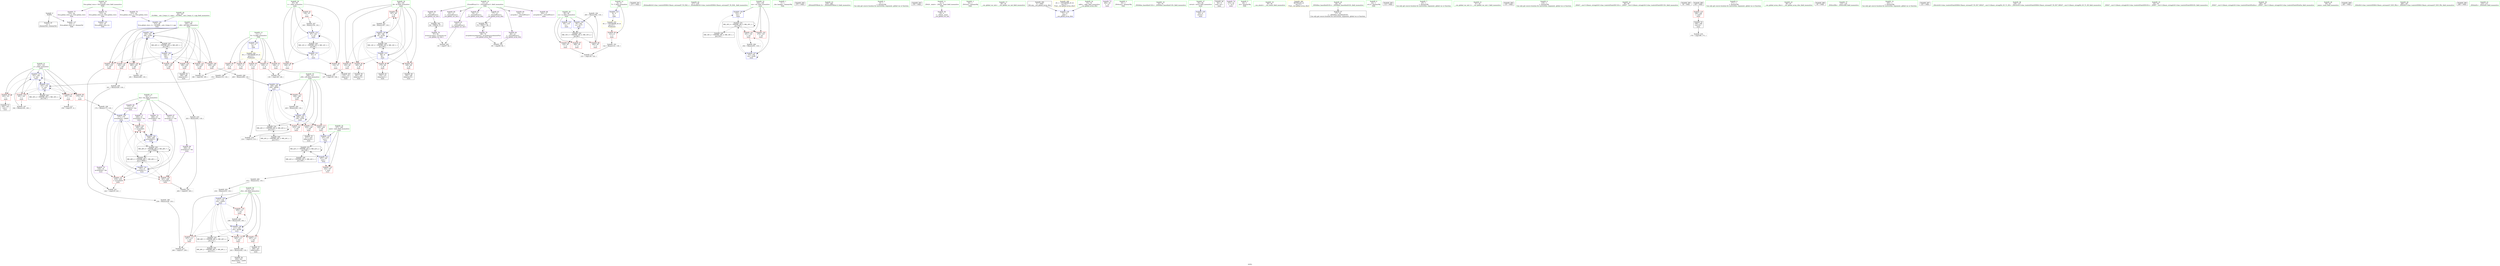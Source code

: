 digraph "SVFG" {
	label="SVFG";

	Node0x55c62ead61d0 [shape=record,color=grey,label="{NodeID: 0\nNullPtr}"];
	Node0x55c62ead61d0 -> Node0x55c62eaf4150[style=solid];
	Node0x55c62ead61d0 -> Node0x55c62eafa5c0[style=solid];
	Node0x55c62eaf4d00 [shape=record,color=red,label="{NodeID: 97\n157\<--101\n\<--j\nmain\n}"];
	Node0x55c62eaf4d00 -> Node0x55c62eb019b0[style=solid];
	Node0x55c62eae4ba0 [shape=record,color=green,label="{NodeID: 14\n13\<--15\n_Z3rowB5cxx11\<--_Z3rowB5cxx11_field_insensitive\nGlob }"];
	Node0x55c62eae4ba0 -> Node0x55c62eaf5d30[style=solid];
	Node0x55c62eae4ba0 -> Node0x55c62eaf5e00[style=solid];
	Node0x55c62eae4ba0 -> Node0x55c62eaf5ed0[style=solid];
	Node0x55c62eae4ba0 -> Node0x55c62eaf5fa0[style=solid];
	Node0x55c62eae4ba0 -> Node0x55c62eaf6070[style=solid];
	Node0x55c62eae4ba0 -> Node0x55c62eaf6140[style=solid];
	Node0x55c62eae4ba0 -> Node0x55c62eaf6210[style=solid];
	Node0x55c62eae4ba0 -> Node0x55c62eaf62e0[style=solid];
	Node0x55c62eaf87c0 [shape=record,color=grey,label="{NodeID: 194\n283 = Binary(282, 118, )\n}"];
	Node0x55c62eaf87c0 -> Node0x55c62eafb8a0[style=solid];
	Node0x55c62eaf4840 [shape=record,color=red,label="{NodeID: 111\n212\<--109\n\<--j38\nmain\n}"];
	Node0x55c62eaf4840 -> Node0x55c62eb01830[style=solid];
	Node0x55c62eae44e0 [shape=record,color=green,label="{NodeID: 28\n95\<--96\ncs\<--cs_field_insensitive\nmain\n}"];
	Node0x55c62eae44e0 -> Node0x55c62eaf73b0[style=solid];
	Node0x55c62eae44e0 -> Node0x55c62eaf7480[style=solid];
	Node0x55c62eae44e0 -> Node0x55c62eaf7550[style=solid];
	Node0x55c62eae44e0 -> Node0x55c62eafa860[style=solid];
	Node0x55c62eae44e0 -> Node0x55c62eafb8a0[style=solid];
	Node0x55c62eb224c0 [shape=record,color=black,label="{NodeID: 291\n273 = PHI()\n}"];
	Node0x55c62eb00c30 [shape=record,color=grey,label="{NodeID: 208\n209 = Binary(208, 118, )\n}"];
	Node0x55c62eb00c30 -> Node0x55c62eafb220[style=solid];
	Node0x55c62eafa3c0 [shape=record,color=blue,label="{NodeID: 125\n312\<--25\nllvm.global_ctors_0\<--\nGlob }"];
	Node0x55c62eaf3e50 [shape=record,color=green,label="{NodeID: 42\n277\<--278\n_ZSt4endlIcSt11char_traitsIcEERSt13basic_ostreamIT_T0_ES6_\<--_ZSt4endlIcSt11char_traitsIcEERSt13basic_ostreamIT_T0_ES6__field_insensitive\n}"];
	Node0x55c62eb02130 [shape=record,color=grey,label="{NodeID: 222\n204 = cmp(201, 203, )\n}"];
	Node0x55c62eafafb0 [shape=record,color=blue,label="{NodeID: 139\n103\<--9\nres\<--\nmain\n}"];
	Node0x55c62eafafb0 -> Node0x55c62eb0ba00[style=dashed];
	Node0x55c62eaf5ac0 [shape=record,color=black,label="{NodeID: 56\n244\<--243\nidxprom60\<--sub59\nmain\n}"];
	Node0x55c62eaf6620 [shape=record,color=purple,label="{NodeID: 70\n218\<--16\narrayidx44\<--len\nmain\n}"];
	Node0x55c62eaf6620 -> Node0x55c62eafa050[style=solid];
	Node0x55c62eb11d00 [shape=record,color=black,label="{NodeID: 250\nMR_26V_2 = PHI(MR_26V_3, MR_26V_1, )\npts\{112 \}\n}"];
	Node0x55c62eb11d00 -> Node0x55c62eb0ce00[style=dashed];
	Node0x55c62eaf7210 [shape=record,color=red,label="{NodeID: 84\n195\<--11\n\<--N\nmain\n}"];
	Node0x55c62eaf7210 -> Node0x55c62eb010b0[style=solid];
	Node0x55c62ead5200 [shape=record,color=green,label="{NodeID: 1\n7\<--1\n__dso_handle\<--dummyObj\nGlob }"];
	Node0x55c62eaf4dd0 [shape=record,color=red,label="{NodeID: 98\n163\<--101\n\<--j\nmain\n}"];
	Node0x55c62eaf4dd0 -> Node0x55c62eaf56b0[style=solid];
	Node0x55c62eae4c70 [shape=record,color=green,label="{NodeID: 15\n16\<--17\nlen\<--len_field_insensitive\nGlob }"];
	Node0x55c62eae4c70 -> Node0x55c62eaf63b0[style=solid];
	Node0x55c62eae4c70 -> Node0x55c62eaf6480[style=solid];
	Node0x55c62eae4c70 -> Node0x55c62eaf6550[style=solid];
	Node0x55c62eae4c70 -> Node0x55c62eaf6620[style=solid];
	Node0x55c62eae4c70 -> Node0x55c62eaf66f0[style=solid];
	Node0x55c62eae4c70 -> Node0x55c62eaf67c0[style=solid];
	Node0x55c62eaf8940 [shape=record,color=grey,label="{NodeID: 195\n261 = Binary(260, 118, )\n}"];
	Node0x55c62eaf8940 -> Node0x55c62eafb7d0[style=solid];
	Node0x55c62eaf4910 [shape=record,color=red,label="{NodeID: 112\n216\<--109\n\<--j38\nmain\n}"];
	Node0x55c62eaf4910 -> Node0x55c62eaf59f0[style=solid];
	Node0x55c62eae45b0 [shape=record,color=green,label="{NodeID: 29\n97\<--98\ni\<--i_field_insensitive\nmain\n}"];
	Node0x55c62eae45b0 -> Node0x55c62eaf7620[style=solid];
	Node0x55c62eae45b0 -> Node0x55c62eaf76f0[style=solid];
	Node0x55c62eae45b0 -> Node0x55c62eaf77c0[style=solid];
	Node0x55c62eae45b0 -> Node0x55c62eafa930[style=solid];
	Node0x55c62eae45b0 -> Node0x55c62eafaa00[style=solid];
	Node0x55c62eb225c0 [shape=record,color=black,label="{NodeID: 292\n275 = PHI()\n}"];
	Node0x55c62eb00db0 [shape=record,color=grey,label="{NodeID: 209\n243 = Binary(242, 118, )\n}"];
	Node0x55c62eb00db0 -> Node0x55c62eaf5ac0[style=solid];
	Node0x55c62eafa4c0 [shape=record,color=blue,label="{NodeID: 126\n313\<--26\nllvm.global_ctors_1\<--_GLOBAL__sub_I_bwps_0_1.cpp\nGlob }"];
	Node0x55c62eaf3f50 [shape=record,color=green,label="{NodeID: 43\n279\<--280\n_ZNSolsEPFRSoS_E\<--_ZNSolsEPFRSoS_E_field_insensitive\n}"];
	Node0x55c62eafb080 [shape=record,color=blue,label="{NodeID: 140\n105\<--9\ni28\<--\nmain\n}"];
	Node0x55c62eafb080 -> Node0x55c62eaf51e0[style=dashed];
	Node0x55c62eafb080 -> Node0x55c62eaf52b0[style=dashed];
	Node0x55c62eafb080 -> Node0x55c62eaf5380[style=dashed];
	Node0x55c62eafb080 -> Node0x55c62eaf4430[style=dashed];
	Node0x55c62eafb080 -> Node0x55c62eaf4500[style=dashed];
	Node0x55c62eafb080 -> Node0x55c62eaf45d0[style=dashed];
	Node0x55c62eafb080 -> Node0x55c62eaf46a0[style=dashed];
	Node0x55c62eafb080 -> Node0x55c62eafb7d0[style=dashed];
	Node0x55c62eafb080 -> Node0x55c62eb10a00[style=dashed];
	Node0x55c62eaf5b90 [shape=record,color=black,label="{NodeID: 57\n248\<--247\nidxprom62\<--\nmain\n}"];
	Node0x55c62eaf66f0 [shape=record,color=purple,label="{NodeID: 71\n245\<--16\narrayidx61\<--len\nmain\n}"];
	Node0x55c62eaf66f0 -> Node0x55c62eafa120[style=solid];
	Node0x55c62eb12200 [shape=record,color=black,label="{NodeID: 251\nMR_28V_2 = PHI(MR_28V_7, MR_28V_1, )\npts\{170000 \}\n}"];
	Node0x55c62eb12200 -> Node0x55c62eaf9f80[style=dashed];
	Node0x55c62eb12200 -> Node0x55c62eafa050[style=dashed];
	Node0x55c62eb12200 -> Node0x55c62eafa120[style=dashed];
	Node0x55c62eb12200 -> Node0x55c62eafaba0[style=dashed];
	Node0x55c62eb12200 -> Node0x55c62eafb560[style=dashed];
	Node0x55c62eb12200 -> Node0x55c62eb0b500[style=dashed];
	Node0x55c62eb12200 -> Node0x55c62eb12200[style=dashed];
	Node0x55c62eaf72e0 [shape=record,color=red,label="{NodeID: 85\n213\<--11\n\<--N\nmain\n}"];
	Node0x55c62eaf72e0 -> Node0x55c62eb01830[style=solid];
	Node0x55c62eae2ee0 [shape=record,color=green,label="{NodeID: 2\n9\<--1\n\<--dummyObj\nCan only get source location for instruction, argument, global var or function.}"];
	Node0x55c62eaf4ea0 [shape=record,color=red,label="{NodeID: 99\n173\<--101\n\<--j\nmain\n}"];
	Node0x55c62eaf4ea0 -> Node0x55c62eaf8ac0[style=solid];
	Node0x55c62eae4d40 [shape=record,color=green,label="{NodeID: 16\n24\<--28\nllvm.global_ctors\<--llvm.global_ctors_field_insensitive\nGlob }"];
	Node0x55c62eae4d40 -> Node0x55c62eaf6a30[style=solid];
	Node0x55c62eae4d40 -> Node0x55c62eaf6b30[style=solid];
	Node0x55c62eae4d40 -> Node0x55c62eaf6c30[style=solid];
	Node0x55c62eaf8ac0 [shape=record,color=grey,label="{NodeID: 196\n174 = Binary(173, 118, )\n}"];
	Node0x55c62eaf8ac0 -> Node0x55c62eafad40[style=solid];
	Node0x55c62eaf49e0 [shape=record,color=red,label="{NodeID: 113\n224\<--109\n\<--j38\nmain\n}"];
	Node0x55c62eaf49e0 -> Node0x55c62eafb2f0[style=solid];
	Node0x55c62eaf35a0 [shape=record,color=green,label="{NodeID: 30\n99\<--100\ni6\<--i6_field_insensitive\nmain\n}"];
	Node0x55c62eaf35a0 -> Node0x55c62eaf7890[style=solid];
	Node0x55c62eaf35a0 -> Node0x55c62eaf7960[style=solid];
	Node0x55c62eaf35a0 -> Node0x55c62eaf7a30[style=solid];
	Node0x55c62eaf35a0 -> Node0x55c62eaf7b00[style=solid];
	Node0x55c62eaf35a0 -> Node0x55c62eaf4c30[style=solid];
	Node0x55c62eaf35a0 -> Node0x55c62eafaad0[style=solid];
	Node0x55c62eaf35a0 -> Node0x55c62eafaee0[style=solid];
	Node0x55c62eb226c0 [shape=record,color=black,label="{NodeID: 293\n276 = PHI()\n}"];
	Node0x55c62eb00f30 [shape=record,color=grey,label="{NodeID: 210\n203 = Binary(202, 118, )\n}"];
	Node0x55c62eb00f30 -> Node0x55c62eb02130[style=solid];
	Node0x55c62eafa5c0 [shape=record,color=blue, style = dotted,label="{NodeID: 127\n314\<--3\nllvm.global_ctors_2\<--dummyVal\nGlob }"];
	Node0x55c62eaf4050 [shape=record,color=green,label="{NodeID: 44\n26\<--307\n_GLOBAL__sub_I_bwps_0_1.cpp\<--_GLOBAL__sub_I_bwps_0_1.cpp_field_insensitive\n}"];
	Node0x55c62eaf4050 -> Node0x55c62eafa4c0[style=solid];
	Node0x55c62eafb150 [shape=record,color=blue,label="{NodeID: 141\n107\<--183\nnext\<--\nmain\n}"];
	Node0x55c62eafb150 -> Node0x55c62eaf4770[style=dashed];
	Node0x55c62eafb150 -> Node0x55c62eafb2f0[style=dashed];
	Node0x55c62eafb150 -> Node0x55c62eb0c400[style=dashed];
	Node0x55c62eaf5c60 [shape=record,color=purple,label="{NodeID: 58\n35\<--4\n\<--_ZStL8__ioinit\n__cxx_global_var_init\n}"];
	Node0x55c62eaf67c0 [shape=record,color=purple,label="{NodeID: 72\n249\<--16\narrayidx63\<--len\nmain\n}"];
	Node0x55c62eaf67c0 -> Node0x55c62eafb560[style=solid];
	Node0x55c62eaf73b0 [shape=record,color=red,label="{NodeID: 86\n120\<--95\n\<--cs\nmain\n}"];
	Node0x55c62eaf73b0 -> Node0x55c62eb01230[style=solid];
	Node0x55c62eae2950 [shape=record,color=green,label="{NodeID: 3\n18\<--1\n_ZSt3cin\<--dummyObj\nGlob }"];
	Node0x55c62eaf4f70 [shape=record,color=red,label="{NodeID: 100\n181\<--101\n\<--j\nmain\n}"];
	Node0x55c62eaf4f70 -> Node0x55c62eaffbb0[style=solid];
	Node0x55c62eae3540 [shape=record,color=green,label="{NodeID: 17\n29\<--30\n__cxx_global_var_init\<--__cxx_global_var_init_field_insensitive\n}"];
	Node0x55c62eaffbb0 [shape=record,color=grey,label="{NodeID: 197\n182 = Binary(181, 183, )\n}"];
	Node0x55c62eaffbb0 -> Node0x55c62eafae10[style=solid];
	Node0x55c62eaf4ab0 [shape=record,color=red,label="{NodeID: 114\n228\<--109\n\<--j38\nmain\n}"];
	Node0x55c62eaf4ab0 -> Node0x55c62eb00630[style=solid];
	Node0x55c62eaf3630 [shape=record,color=green,label="{NodeID: 31\n101\<--102\nj\<--j_field_insensitive\nmain\n}"];
	Node0x55c62eaf3630 -> Node0x55c62eaf4d00[style=solid];
	Node0x55c62eaf3630 -> Node0x55c62eaf4dd0[style=solid];
	Node0x55c62eaf3630 -> Node0x55c62eaf4ea0[style=solid];
	Node0x55c62eaf3630 -> Node0x55c62eaf4f70[style=solid];
	Node0x55c62eaf3630 -> Node0x55c62eafac70[style=solid];
	Node0x55c62eaf3630 -> Node0x55c62eafae10[style=solid];
	Node0x55c62eb22790 [shape=record,color=black,label="{NodeID: 294\n72 = PHI()\n0th arg __cxx_global_array_dtor }"];
	Node0x55c62eb22790 -> Node0x55c62eafa6c0[style=solid];
	Node0x55c62eb010b0 [shape=record,color=grey,label="{NodeID: 211\n196 = cmp(194, 195, )\n}"];
	Node0x55c62eafa6c0 [shape=record,color=blue,label="{NodeID: 128\n73\<--72\n.addr\<--\n__cxx_global_array_dtor\n}"];
	Node0x55c62eaf4150 [shape=record,color=black,label="{NodeID: 45\n2\<--3\ndummyVal\<--dummyVal\n}"];
	Node0x55c62eafb220 [shape=record,color=blue,label="{NodeID: 142\n109\<--209\nj38\<--add39\nmain\n}"];
	Node0x55c62eafb220 -> Node0x55c62eaf4840[style=dashed];
	Node0x55c62eafb220 -> Node0x55c62eaf4910[style=dashed];
	Node0x55c62eafb220 -> Node0x55c62eaf49e0[style=dashed];
	Node0x55c62eafb220 -> Node0x55c62eaf4ab0[style=dashed];
	Node0x55c62eafb220 -> Node0x55c62eafb3c0[style=dashed];
	Node0x55c62eafb220 -> Node0x55c62eb0c900[style=dashed];
	Node0x55c62eaf5d30 [shape=record,color=purple,label="{NodeID: 59\n54\<--13\n\<--_Z3rowB5cxx11\n__cxx_global_var_init.1\n}"];
	Node0x55c62eaf5d30 -> Node0x55c62eaf80a0[style=solid];
	Node0x55c62eaf6890 [shape=record,color=purple,label="{NodeID: 73\n264\<--20\n\<--.str\nmain\n}"];
	Node0x55c62eaf7480 [shape=record,color=red,label="{NodeID: 87\n268\<--95\n\<--cs\nmain\n}"];
	Node0x55c62eae29e0 [shape=record,color=green,label="{NodeID: 4\n19\<--1\n_ZSt4cout\<--dummyObj\nGlob }"];
	Node0x55c62eaf5040 [shape=record,color=red,label="{NodeID: 101\n251\<--103\n\<--res\nmain\n}"];
	Node0x55c62eaf5040 -> Node0x55c62eb00930[style=solid];
	Node0x55c62eae3610 [shape=record,color=green,label="{NodeID: 18\n33\<--34\n_ZNSt8ios_base4InitC1Ev\<--_ZNSt8ios_base4InitC1Ev_field_insensitive\n}"];
	Node0x55c62eaffd30 [shape=record,color=grey,label="{NodeID: 198\n239 = Binary(238, 118, )\n}"];
	Node0x55c62eaffd30 -> Node0x55c62eb016b0[style=solid];
	Node0x55c62eaf9bf0 [shape=record,color=red,label="{NodeID: 115\n237\<--111\n\<--j52\nmain\n}"];
	Node0x55c62eaf9bf0 -> Node0x55c62eb016b0[style=solid];
	Node0x55c62eaf36c0 [shape=record,color=green,label="{NodeID: 32\n103\<--104\nres\<--res_field_insensitive\nmain\n}"];
	Node0x55c62eaf36c0 -> Node0x55c62eaf5040[style=solid];
	Node0x55c62eaf36c0 -> Node0x55c62eaf5110[style=solid];
	Node0x55c62eaf36c0 -> Node0x55c62eafafb0[style=solid];
	Node0x55c62eaf36c0 -> Node0x55c62eafb630[style=solid];
	Node0x55c62eb01230 [shape=record,color=grey,label="{NodeID: 212\n123 = cmp(120, 122, )\n}"];
	Node0x55c62eafa790 [shape=record,color=blue,label="{NodeID: 129\n93\<--9\nretval\<--\nmain\n}"];
	Node0x55c62eaf4250 [shape=record,color=black,label="{NodeID: 46\n92\<--9\nmain_ret\<--\nmain\n}"];
	Node0x55c62eafb2f0 [shape=record,color=blue,label="{NodeID: 143\n107\<--224\nnext\<--\nmain\n}"];
	Node0x55c62eafb2f0 -> Node0x55c62eaf4770[style=dashed];
	Node0x55c62eafb2f0 -> Node0x55c62eb0c400[style=dashed];
	Node0x55c62eaf5e00 [shape=record,color=purple,label="{NodeID: 60\n61\<--13\n\<--_Z3rowB5cxx11\n__cxx_global_var_init.1\n}"];
	Node0x55c62eaf6960 [shape=record,color=purple,label="{NodeID: 74\n272\<--22\n\<--.str.2\nmain\n}"];
	Node0x55c62eaf7550 [shape=record,color=red,label="{NodeID: 88\n282\<--95\n\<--cs\nmain\n}"];
	Node0x55c62eaf7550 -> Node0x55c62eaf87c0[style=solid];
	Node0x55c62eae2650 [shape=record,color=green,label="{NodeID: 5\n20\<--1\n.str\<--dummyObj\nGlob }"];
	Node0x55c62eb14bd0 [shape=record,color=yellow,style=double,label="{NodeID: 268\n2V_1 = ENCHI(MR_2V_0)\npts\{74 \}\nFun[__cxx_global_array_dtor]}"];
	Node0x55c62eb14bd0 -> Node0x55c62eafa6c0[style=dashed];
	Node0x55c62eaf5110 [shape=record,color=red,label="{NodeID: 102\n274\<--103\n\<--res\nmain\n}"];
	Node0x55c62eae36e0 [shape=record,color=green,label="{NodeID: 19\n39\<--40\n__cxa_atexit\<--__cxa_atexit_field_insensitive\n}"];
	Node0x55c62eb16280 [shape=record,color=yellow,style=double,label="{NodeID: 282\nRETMU(2V_2)\npts\{74 \}\nFun[__cxx_global_array_dtor]}"];
	Node0x55c62eaffeb0 [shape=record,color=grey,label="{NodeID: 199\n154 = Binary(153, 118, )\n}"];
	Node0x55c62eaffeb0 -> Node0x55c62eafac70[style=solid];
	Node0x55c62eaf9c80 [shape=record,color=red,label="{NodeID: 116\n242\<--111\n\<--j52\nmain\n}"];
	Node0x55c62eaf9c80 -> Node0x55c62eb00db0[style=solid];
	Node0x55c62eaf3750 [shape=record,color=green,label="{NodeID: 33\n105\<--106\ni28\<--i28_field_insensitive\nmain\n}"];
	Node0x55c62eaf3750 -> Node0x55c62eaf51e0[style=solid];
	Node0x55c62eaf3750 -> Node0x55c62eaf52b0[style=solid];
	Node0x55c62eaf3750 -> Node0x55c62eaf5380[style=solid];
	Node0x55c62eaf3750 -> Node0x55c62eaf4430[style=solid];
	Node0x55c62eaf3750 -> Node0x55c62eaf4500[style=solid];
	Node0x55c62eaf3750 -> Node0x55c62eaf45d0[style=solid];
	Node0x55c62eaf3750 -> Node0x55c62eaf46a0[style=solid];
	Node0x55c62eaf3750 -> Node0x55c62eafb080[style=solid];
	Node0x55c62eaf3750 -> Node0x55c62eafb7d0[style=solid];
	Node0x55c62eb013b0 [shape=record,color=grey,label="{NodeID: 213\n147 = cmp(145, 146, )\n}"];
	Node0x55c62eafa860 [shape=record,color=blue,label="{NodeID: 130\n95\<--118\ncs\<--\nmain\n}"];
	Node0x55c62eafa860 -> Node0x55c62eb0f100[style=dashed];
	Node0x55c62eaf4320 [shape=record,color=black,label="{NodeID: 47\n37\<--38\n\<--_ZNSt8ios_base4InitD1Ev\nCan only get source location for instruction, argument, global var or function.}"];
	Node0x55c62eafb3c0 [shape=record,color=blue,label="{NodeID: 144\n109\<--229\nj38\<--inc50\nmain\n}"];
	Node0x55c62eafb3c0 -> Node0x55c62eaf4840[style=dashed];
	Node0x55c62eafb3c0 -> Node0x55c62eaf4910[style=dashed];
	Node0x55c62eafb3c0 -> Node0x55c62eaf49e0[style=dashed];
	Node0x55c62eafb3c0 -> Node0x55c62eaf4ab0[style=dashed];
	Node0x55c62eafb3c0 -> Node0x55c62eafb3c0[style=dashed];
	Node0x55c62eafb3c0 -> Node0x55c62eb0c900[style=dashed];
	Node0x55c62eaf5ed0 [shape=record,color=purple,label="{NodeID: 61\n62\<--13\n\<--_Z3rowB5cxx11\n__cxx_global_var_init.1\n}"];
	Node0x55c62eaf5ed0 -> Node0x55c62eb01e30[style=solid];
	Node0x55c62eaf6a30 [shape=record,color=purple,label="{NodeID: 75\n312\<--24\nllvm.global_ctors_0\<--llvm.global_ctors\nGlob }"];
	Node0x55c62eaf6a30 -> Node0x55c62eafa3c0[style=solid];
	Node0x55c62eb13600 [shape=record,color=yellow,style=double,label="{NodeID: 255\n4V_1 = ENCHI(MR_4V_0)\npts\{10 \}\nFun[main]}"];
	Node0x55c62eb13600 -> Node0x55c62eaf6ed0[style=dashed];
	Node0x55c62eaf7620 [shape=record,color=red,label="{NodeID: 89\n128\<--97\n\<--i\nmain\n}"];
	Node0x55c62eaf7620 -> Node0x55c62eb01530[style=solid];
	Node0x55c62eae26e0 [shape=record,color=green,label="{NodeID: 6\n22\<--1\n.str.2\<--dummyObj\nGlob }"];
	Node0x55c62eaf51e0 [shape=record,color=red,label="{NodeID: 103\n194\<--105\n\<--i28\nmain\n}"];
	Node0x55c62eaf51e0 -> Node0x55c62eb010b0[style=solid];
	Node0x55c62eae37b0 [shape=record,color=green,label="{NodeID: 20\n38\<--44\n_ZNSt8ios_base4InitD1Ev\<--_ZNSt8ios_base4InitD1Ev_field_insensitive\n}"];
	Node0x55c62eae37b0 -> Node0x55c62eaf4320[style=solid];
	Node0x55c62eb213d0 [shape=record,color=black,label="{NodeID: 283\n114 = PHI()\n}"];
	Node0x55c62eb00030 [shape=record,color=grey,label="{NodeID: 200\n233 = Binary(232, 118, )\n}"];
	Node0x55c62eb00030 -> Node0x55c62eb00330[style=solid];
	Node0x55c62eaf9d10 [shape=record,color=red,label="{NodeID: 117\n247\<--111\n\<--j52\nmain\n}"];
	Node0x55c62eaf9d10 -> Node0x55c62eaf5b90[style=solid];
	Node0x55c62eaf37e0 [shape=record,color=green,label="{NodeID: 34\n107\<--108\nnext\<--next_field_insensitive\nmain\n}"];
	Node0x55c62eaf37e0 -> Node0x55c62eaf4770[style=solid];
	Node0x55c62eaf37e0 -> Node0x55c62eafb150[style=solid];
	Node0x55c62eaf37e0 -> Node0x55c62eafb2f0[style=solid];
	Node0x55c62eb01530 [shape=record,color=grey,label="{NodeID: 214\n130 = cmp(128, 129, )\n}"];
	Node0x55c62eafa930 [shape=record,color=blue,label="{NodeID: 131\n97\<--9\ni\<--\nmain\n}"];
	Node0x55c62eafa930 -> Node0x55c62eaf7620[style=dashed];
	Node0x55c62eafa930 -> Node0x55c62eaf76f0[style=dashed];
	Node0x55c62eafa930 -> Node0x55c62eaf77c0[style=dashed];
	Node0x55c62eafa930 -> Node0x55c62eafaa00[style=dashed];
	Node0x55c62eafa930 -> Node0x55c62eb0f600[style=dashed];
	Node0x55c62eaf5440 [shape=record,color=black,label="{NodeID: 48\n133\<--132\nidxprom\<--\nmain\n}"];
	Node0x55c62eafb490 [shape=record,color=blue,label="{NodeID: 145\n111\<--234\nj52\<--sub54\nmain\n}"];
	Node0x55c62eafb490 -> Node0x55c62eaf9bf0[style=dashed];
	Node0x55c62eafb490 -> Node0x55c62eaf9c80[style=dashed];
	Node0x55c62eafb490 -> Node0x55c62eaf9d10[style=dashed];
	Node0x55c62eafb490 -> Node0x55c62eaf9de0[style=dashed];
	Node0x55c62eafb490 -> Node0x55c62eafb700[style=dashed];
	Node0x55c62eafb490 -> Node0x55c62eb0ce00[style=dashed];
	Node0x55c62eaf5fa0 [shape=record,color=purple,label="{NodeID: 62\n76\<--13\n\<--_Z3rowB5cxx11\n__cxx_global_array_dtor\n}"];
	Node0x55c62eb0f100 [shape=record,color=black,label="{NodeID: 242\nMR_10V_3 = PHI(MR_10V_4, MR_10V_2, )\npts\{96 \}\n}"];
	Node0x55c62eb0f100 -> Node0x55c62eaf73b0[style=dashed];
	Node0x55c62eb0f100 -> Node0x55c62eaf7480[style=dashed];
	Node0x55c62eb0f100 -> Node0x55c62eaf7550[style=dashed];
	Node0x55c62eb0f100 -> Node0x55c62eafb8a0[style=dashed];
	Node0x55c62eaf6b30 [shape=record,color=purple,label="{NodeID: 76\n313\<--24\nllvm.global_ctors_1\<--llvm.global_ctors\nGlob }"];
	Node0x55c62eaf6b30 -> Node0x55c62eafa4c0[style=solid];
	Node0x55c62eb14120 [shape=record,color=yellow,style=double,label="{NodeID: 256\n6V_1 = ENCHI(MR_6V_0)\npts\{12 \}\nFun[main]}"];
	Node0x55c62eb14120 -> Node0x55c62eaf6fa0[style=dashed];
	Node0x55c62eb14120 -> Node0x55c62eaf7070[style=dashed];
	Node0x55c62eb14120 -> Node0x55c62eaf7140[style=dashed];
	Node0x55c62eb14120 -> Node0x55c62eaf7210[style=dashed];
	Node0x55c62eb14120 -> Node0x55c62eaf72e0[style=dashed];
	Node0x55c62eaf76f0 [shape=record,color=red,label="{NodeID: 90\n132\<--97\n\<--i\nmain\n}"];
	Node0x55c62eaf76f0 -> Node0x55c62eaf5440[style=solid];
	Node0x55c62eae2770 [shape=record,color=green,label="{NodeID: 7\n25\<--1\n\<--dummyObj\nCan only get source location for instruction, argument, global var or function.}"];
	Node0x55c62eaf52b0 [shape=record,color=red,label="{NodeID: 104\n198\<--105\n\<--i28\nmain\n}"];
	Node0x55c62eaf52b0 -> Node0x55c62eaf5920[style=solid];
	Node0x55c62eae3120 [shape=record,color=green,label="{NodeID: 21\n51\<--52\n__cxx_global_var_init.1\<--__cxx_global_var_init.1_field_insensitive\n}"];
	Node0x55c62eb21d60 [shape=record,color=black,label="{NodeID: 284\n135 = PHI()\n}"];
	Node0x55c62eb001b0 [shape=record,color=grey,label="{NodeID: 201\n188 = Binary(187, 118, )\n}"];
	Node0x55c62eb001b0 -> Node0x55c62eafaee0[style=solid];
	Node0x55c62eaf9de0 [shape=record,color=red,label="{NodeID: 118\n255\<--111\n\<--j52\nmain\n}"];
	Node0x55c62eaf9de0 -> Node0x55c62eb004b0[style=solid];
	Node0x55c62eaf3870 [shape=record,color=green,label="{NodeID: 35\n109\<--110\nj38\<--j38_field_insensitive\nmain\n}"];
	Node0x55c62eaf3870 -> Node0x55c62eaf4840[style=solid];
	Node0x55c62eaf3870 -> Node0x55c62eaf4910[style=solid];
	Node0x55c62eaf3870 -> Node0x55c62eaf49e0[style=solid];
	Node0x55c62eaf3870 -> Node0x55c62eaf4ab0[style=solid];
	Node0x55c62eaf3870 -> Node0x55c62eafb220[style=solid];
	Node0x55c62eaf3870 -> Node0x55c62eafb3c0[style=solid];
	Node0x55c62eb016b0 [shape=record,color=grey,label="{NodeID: 215\n240 = cmp(237, 239, )\n}"];
	Node0x55c62eafaa00 [shape=record,color=blue,label="{NodeID: 132\n97\<--140\ni\<--inc\nmain\n}"];
	Node0x55c62eafaa00 -> Node0x55c62eaf7620[style=dashed];
	Node0x55c62eafaa00 -> Node0x55c62eaf76f0[style=dashed];
	Node0x55c62eafaa00 -> Node0x55c62eaf77c0[style=dashed];
	Node0x55c62eafaa00 -> Node0x55c62eafaa00[style=dashed];
	Node0x55c62eafaa00 -> Node0x55c62eb0f600[style=dashed];
	Node0x55c62eaf5510 [shape=record,color=black,label="{NodeID: 49\n150\<--149\nidxprom10\<--\nmain\n}"];
	Node0x55c62eafb560 [shape=record,color=blue,label="{NodeID: 146\n249\<--246\narrayidx63\<--\nmain\n}"];
	Node0x55c62eafb560 -> Node0x55c62eafa120[style=dashed];
	Node0x55c62eafb560 -> Node0x55c62eafb560[style=dashed];
	Node0x55c62eafb560 -> Node0x55c62eb0b500[style=dashed];
	Node0x55c62eaf6070 [shape=record,color=purple,label="{NodeID: 63\n77\<--13\n\<--_Z3rowB5cxx11\n__cxx_global_array_dtor\n}"];
	Node0x55c62eaf6070 -> Node0x55c62e84f0e0[style=solid];
	Node0x55c62eb0f600 [shape=record,color=black,label="{NodeID: 243\nMR_12V_2 = PHI(MR_12V_4, MR_12V_1, )\npts\{98 \}\n}"];
	Node0x55c62eb0f600 -> Node0x55c62eafa930[style=dashed];
	Node0x55c62eaf6c30 [shape=record,color=purple,label="{NodeID: 77\n314\<--24\nllvm.global_ctors_2\<--llvm.global_ctors\nGlob }"];
	Node0x55c62eaf6c30 -> Node0x55c62eafa5c0[style=solid];
	Node0x55c62eaf77c0 [shape=record,color=red,label="{NodeID: 91\n139\<--97\n\<--i\nmain\n}"];
	Node0x55c62eaf77c0 -> Node0x55c62eb00ab0[style=solid];
	Node0x55c62eae2800 [shape=record,color=green,label="{NodeID: 8\n118\<--1\n\<--dummyObj\nCan only get source location for instruction, argument, global var or function.}"];
	Node0x55c62eaf5380 [shape=record,color=red,label="{NodeID: 105\n202\<--105\n\<--i28\nmain\n}"];
	Node0x55c62eaf5380 -> Node0x55c62eb00f30[style=solid];
	Node0x55c62eae31f0 [shape=record,color=green,label="{NodeID: 22\n59\<--60\n_ZNSt7__cxx1112basic_stringIcSt11char_traitsIcESaIcEEC1Ev\<--_ZNSt7__cxx1112basic_stringIcSt11char_traitsIcESaIcEEC1Ev_field_insensitive\n}"];
	Node0x55c62eb21e60 [shape=record,color=black,label="{NodeID: 285\n36 = PHI()\n}"];
	Node0x55c62eb00330 [shape=record,color=grey,label="{NodeID: 202\n234 = Binary(233, 118, )\n}"];
	Node0x55c62eb00330 -> Node0x55c62eafb490[style=solid];
	Node0x55c62eaf9eb0 [shape=record,color=red,label="{NodeID: 119\n168\<--165\n\<--call17\nmain\n}"];
	Node0x55c62eaf9eb0 -> Node0x55c62eaf5780[style=solid];
	Node0x55c62eaf3940 [shape=record,color=green,label="{NodeID: 36\n111\<--112\nj52\<--j52_field_insensitive\nmain\n}"];
	Node0x55c62eaf3940 -> Node0x55c62eaf9bf0[style=solid];
	Node0x55c62eaf3940 -> Node0x55c62eaf9c80[style=solid];
	Node0x55c62eaf3940 -> Node0x55c62eaf9d10[style=solid];
	Node0x55c62eaf3940 -> Node0x55c62eaf9de0[style=solid];
	Node0x55c62eaf3940 -> Node0x55c62eafb490[style=solid];
	Node0x55c62eaf3940 -> Node0x55c62eafb700[style=solid];
	Node0x55c62eb01830 [shape=record,color=grey,label="{NodeID: 216\n214 = cmp(212, 213, )\n}"];
	Node0x55c62eafaad0 [shape=record,color=blue,label="{NodeID: 133\n99\<--9\ni6\<--\nmain\n}"];
	Node0x55c62eafaad0 -> Node0x55c62eaf7890[style=dashed];
	Node0x55c62eafaad0 -> Node0x55c62eaf7960[style=dashed];
	Node0x55c62eafaad0 -> Node0x55c62eaf7a30[style=dashed];
	Node0x55c62eafaad0 -> Node0x55c62eaf7b00[style=dashed];
	Node0x55c62eafaad0 -> Node0x55c62eaf4c30[style=dashed];
	Node0x55c62eafaad0 -> Node0x55c62eafaee0[style=dashed];
	Node0x55c62eafaad0 -> Node0x55c62eb0fb00[style=dashed];
	Node0x55c62eaf55e0 [shape=record,color=black,label="{NodeID: 50\n161\<--160\nidxprom15\<--\nmain\n}"];
	Node0x55c62eb0b500 [shape=record,color=black,label="{NodeID: 230\nMR_28V_8 = PHI(MR_28V_9, MR_28V_7, )\npts\{170000 \}\n}"];
	Node0x55c62eb0b500 -> Node0x55c62eaf9f80[style=dashed];
	Node0x55c62eb0b500 -> Node0x55c62eafa050[style=dashed];
	Node0x55c62eb0b500 -> Node0x55c62eafa120[style=dashed];
	Node0x55c62eb0b500 -> Node0x55c62eafb560[style=dashed];
	Node0x55c62eb0b500 -> Node0x55c62eb0b500[style=dashed];
	Node0x55c62eb0b500 -> Node0x55c62eb12200[style=dashed];
	Node0x55c62eafb630 [shape=record,color=blue,label="{NodeID: 147\n103\<--252\nres\<--inc64\nmain\n}"];
	Node0x55c62eafb630 -> Node0x55c62eaf5040[style=dashed];
	Node0x55c62eafb630 -> Node0x55c62eafb630[style=dashed];
	Node0x55c62eafb630 -> Node0x55c62eb0ba00[style=dashed];
	Node0x55c62eaf6140 [shape=record,color=purple,label="{NodeID: 64\n84\<--13\n\<--_Z3rowB5cxx11\n__cxx_global_array_dtor\n}"];
	Node0x55c62eaf6140 -> Node0x55c62eb01b30[style=solid];
	Node0x55c62eb0fb00 [shape=record,color=black,label="{NodeID: 244\nMR_14V_2 = PHI(MR_14V_4, MR_14V_1, )\npts\{100 \}\n}"];
	Node0x55c62eb0fb00 -> Node0x55c62eafaad0[style=dashed];
	Node0x55c62eaf6d30 [shape=record,color=purple,label="{NodeID: 78\n57\<--56\narrayctor.next\<--arrayctor.cur\n__cxx_global_var_init.1\n}"];
	Node0x55c62eaf6d30 -> Node0x55c62eaf80a0[style=solid];
	Node0x55c62eaf6d30 -> Node0x55c62eb01e30[style=solid];
	Node0x55c62eaf7890 [shape=record,color=red,label="{NodeID: 92\n145\<--99\n\<--i6\nmain\n}"];
	Node0x55c62eaf7890 -> Node0x55c62eb013b0[style=solid];
	Node0x55c62eae3b40 [shape=record,color=green,label="{NodeID: 9\n171\<--1\n\<--dummyObj\nCan only get source location for instruction, argument, global var or function.}"];
	Node0x55c62eaf4430 [shape=record,color=red,label="{NodeID: 106\n208\<--105\n\<--i28\nmain\n}"];
	Node0x55c62eaf4430 -> Node0x55c62eb00c30[style=solid];
	Node0x55c62eae32c0 [shape=record,color=green,label="{NodeID: 23\n66\<--67\n__cxx_global_array_dtor\<--__cxx_global_array_dtor_field_insensitive\n}"];
	Node0x55c62eb21f60 [shape=record,color=black,label="{NodeID: 286\n65 = PHI()\n}"];
	Node0x55c62eb004b0 [shape=record,color=grey,label="{NodeID: 203\n256 = Binary(255, 183, )\n}"];
	Node0x55c62eb004b0 -> Node0x55c62eafb700[style=solid];
	Node0x55c62eaf9f80 [shape=record,color=red,label="{NodeID: 120\n201\<--200\n\<--arrayidx33\nmain\n}"];
	Node0x55c62eaf9f80 -> Node0x55c62eb02130[style=solid];
	Node0x55c62eaf3a10 [shape=record,color=green,label="{NodeID: 37\n115\<--116\n_ZNSirsERi\<--_ZNSirsERi_field_insensitive\n}"];
	Node0x55c62eb019b0 [shape=record,color=grey,label="{NodeID: 217\n158 = cmp(157, 9, )\n}"];
	Node0x55c62eafaba0 [shape=record,color=blue,label="{NodeID: 134\n151\<--9\narrayidx11\<--\nmain\n}"];
	Node0x55c62eafaba0 -> Node0x55c62eaf9f80[style=dashed];
	Node0x55c62eafaba0 -> Node0x55c62eafa050[style=dashed];
	Node0x55c62eafaba0 -> Node0x55c62eafa120[style=dashed];
	Node0x55c62eafaba0 -> Node0x55c62eafaba0[style=dashed];
	Node0x55c62eafaba0 -> Node0x55c62eafad40[style=dashed];
	Node0x55c62eafaba0 -> Node0x55c62eafb560[style=dashed];
	Node0x55c62eafaba0 -> Node0x55c62eb0b500[style=dashed];
	Node0x55c62eafaba0 -> Node0x55c62eb12200[style=dashed];
	Node0x55c62eaf56b0 [shape=record,color=black,label="{NodeID: 51\n164\<--163\nconv\<--\nmain\n}"];
	Node0x55c62eb0ba00 [shape=record,color=black,label="{NodeID: 231\nMR_18V_4 = PHI(MR_18V_5, MR_18V_3, )\npts\{104 \}\n}"];
	Node0x55c62eb0ba00 -> Node0x55c62eaf5040[style=dashed];
	Node0x55c62eb0ba00 -> Node0x55c62eaf5110[style=dashed];
	Node0x55c62eb0ba00 -> Node0x55c62eafb630[style=dashed];
	Node0x55c62eb0ba00 -> Node0x55c62eb0ba00[style=dashed];
	Node0x55c62eb0ba00 -> Node0x55c62eb10500[style=dashed];
	Node0x55c62eafb700 [shape=record,color=blue,label="{NodeID: 148\n111\<--256\nj52\<--dec66\nmain\n}"];
	Node0x55c62eafb700 -> Node0x55c62eaf9bf0[style=dashed];
	Node0x55c62eafb700 -> Node0x55c62eaf9c80[style=dashed];
	Node0x55c62eafb700 -> Node0x55c62eaf9d10[style=dashed];
	Node0x55c62eafb700 -> Node0x55c62eaf9de0[style=dashed];
	Node0x55c62eafb700 -> Node0x55c62eafb700[style=dashed];
	Node0x55c62eafb700 -> Node0x55c62eb0ce00[style=dashed];
	Node0x55c62eaf6210 [shape=record,color=purple,label="{NodeID: 65\n134\<--13\narrayidx\<--_Z3rowB5cxx11\nmain\n}"];
	Node0x55c62eb10000 [shape=record,color=black,label="{NodeID: 245\nMR_16V_2 = PHI(MR_16V_3, MR_16V_1, )\npts\{102 \}\n}"];
	Node0x55c62eb10000 -> Node0x55c62eafac70[style=dashed];
	Node0x55c62eb10000 -> Node0x55c62eb10000[style=dashed];
	Node0x55c62eaf6e00 [shape=record,color=purple,label="{NodeID: 79\n80\<--79\narraydestroy.element\<--arraydestroy.elementPast\n__cxx_global_array_dtor\n}"];
	Node0x55c62eaf6e00 -> Node0x55c62e84f0e0[style=solid];
	Node0x55c62eaf6e00 -> Node0x55c62eb01b30[style=solid];
	Node0x55c62eaf7960 [shape=record,color=red,label="{NodeID: 93\n149\<--99\n\<--i6\nmain\n}"];
	Node0x55c62eaf7960 -> Node0x55c62eaf5510[style=solid];
	Node0x55c62eae3c10 [shape=record,color=green,label="{NodeID: 10\n183\<--1\n\<--dummyObj\nCan only get source location for instruction, argument, global var or function.}"];
	Node0x55c62eaf4500 [shape=record,color=red,label="{NodeID: 107\n220\<--105\n\<--i28\nmain\n}"];
	Node0x55c62eaf4500 -> Node0x55c62eb007b0[style=solid];
	Node0x55c62eae3390 [shape=record,color=green,label="{NodeID: 24\n73\<--74\n.addr\<--.addr_field_insensitive\n__cxx_global_array_dtor\n}"];
	Node0x55c62eae3390 -> Node0x55c62eafa6c0[style=solid];
	Node0x55c62eb22060 [shape=record,color=black,label="{NodeID: 287\n125 = PHI()\n}"];
	Node0x55c62eb00630 [shape=record,color=grey,label="{NodeID: 204\n229 = Binary(228, 118, )\n}"];
	Node0x55c62eb00630 -> Node0x55c62eafb3c0[style=solid];
	Node0x55c62eafa050 [shape=record,color=red,label="{NodeID: 121\n219\<--218\n\<--arrayidx44\nmain\n}"];
	Node0x55c62eafa050 -> Node0x55c62eb01fb0[style=solid];
	Node0x55c62eaf3ae0 [shape=record,color=green,label="{NodeID: 38\n136\<--137\n_ZStrsIcSt11char_traitsIcESaIcEERSt13basic_istreamIT_T0_ES7_RNSt7__cxx1112basic_stringIS4_S5_T1_EE\<--_ZStrsIcSt11char_traitsIcESaIcEERSt13basic_istreamIT_T0_ES7_RNSt7__cxx1112basic_stringIS4_S5_T1_EE_field_insensitive\n}"];
	Node0x55c62eb01b30 [shape=record,color=grey,label="{NodeID: 218\n85 = cmp(80, 84, )\n}"];
	Node0x55c62eafac70 [shape=record,color=blue,label="{NodeID: 135\n101\<--154\nj\<--sub\nmain\n}"];
	Node0x55c62eafac70 -> Node0x55c62eaf4d00[style=dashed];
	Node0x55c62eafac70 -> Node0x55c62eaf4dd0[style=dashed];
	Node0x55c62eafac70 -> Node0x55c62eaf4ea0[style=dashed];
	Node0x55c62eafac70 -> Node0x55c62eaf4f70[style=dashed];
	Node0x55c62eafac70 -> Node0x55c62eafac70[style=dashed];
	Node0x55c62eafac70 -> Node0x55c62eafae10[style=dashed];
	Node0x55c62eafac70 -> Node0x55c62eb10000[style=dashed];
	Node0x55c62eaf5780 [shape=record,color=black,label="{NodeID: 52\n169\<--168\nconv18\<--\nmain\n}"];
	Node0x55c62eaf5780 -> Node0x55c62eb01cb0[style=solid];
	Node0x55c62eafb7d0 [shape=record,color=blue,label="{NodeID: 149\n105\<--261\ni28\<--inc69\nmain\n}"];
	Node0x55c62eafb7d0 -> Node0x55c62eaf51e0[style=dashed];
	Node0x55c62eafb7d0 -> Node0x55c62eaf52b0[style=dashed];
	Node0x55c62eafb7d0 -> Node0x55c62eaf5380[style=dashed];
	Node0x55c62eafb7d0 -> Node0x55c62eaf4430[style=dashed];
	Node0x55c62eafb7d0 -> Node0x55c62eaf4500[style=dashed];
	Node0x55c62eafb7d0 -> Node0x55c62eaf45d0[style=dashed];
	Node0x55c62eafb7d0 -> Node0x55c62eaf46a0[style=dashed];
	Node0x55c62eafb7d0 -> Node0x55c62eafb7d0[style=dashed];
	Node0x55c62eafb7d0 -> Node0x55c62eb10a00[style=dashed];
	Node0x55c62eaf62e0 [shape=record,color=purple,label="{NodeID: 66\n162\<--13\narrayidx16\<--_Z3rowB5cxx11\nmain\n}"];
	Node0x55c62eb10500 [shape=record,color=black,label="{NodeID: 246\nMR_18V_2 = PHI(MR_18V_4, MR_18V_1, )\npts\{104 \}\n}"];
	Node0x55c62eb10500 -> Node0x55c62eafafb0[style=dashed];
	Node0x55c62eaf6ed0 [shape=record,color=red,label="{NodeID: 80\n121\<--8\n\<--T\nmain\n}"];
	Node0x55c62eaf6ed0 -> Node0x55c62eaf8640[style=solid];
	Node0x55c62eaf7a30 [shape=record,color=red,label="{NodeID: 94\n160\<--99\n\<--i6\nmain\n}"];
	Node0x55c62eaf7a30 -> Node0x55c62eaf55e0[style=solid];
	Node0x55c62eae3ce0 [shape=record,color=green,label="{NodeID: 11\n4\<--6\n_ZStL8__ioinit\<--_ZStL8__ioinit_field_insensitive\nGlob }"];
	Node0x55c62eae3ce0 -> Node0x55c62eaf5c60[style=solid];
	Node0x55c62e84f0e0 [shape=record,color=black,label="{NodeID: 191\n79 = PHI(77, 80, )\n}"];
	Node0x55c62e84f0e0 -> Node0x55c62eaf6e00[style=solid];
	Node0x55c62eaf45d0 [shape=record,color=red,label="{NodeID: 108\n238\<--105\n\<--i28\nmain\n}"];
	Node0x55c62eaf45d0 -> Node0x55c62eaffd30[style=solid];
	Node0x55c62eae4270 [shape=record,color=green,label="{NodeID: 25\n82\<--83\n_ZNSt7__cxx1112basic_stringIcSt11char_traitsIcESaIcEED1Ev\<--_ZNSt7__cxx1112basic_stringIcSt11char_traitsIcESaIcEED1Ev_field_insensitive\n}"];
	Node0x55c62eb22160 [shape=record,color=black,label="{NodeID: 288\n165 = PHI()\n}"];
	Node0x55c62eb22160 -> Node0x55c62eaf9eb0[style=solid];
	Node0x55c62eb007b0 [shape=record,color=grey,label="{NodeID: 205\n221 = Binary(220, 118, )\n}"];
	Node0x55c62eb007b0 -> Node0x55c62eb01fb0[style=solid];
	Node0x55c62eafa120 [shape=record,color=red,label="{NodeID: 122\n246\<--245\n\<--arrayidx61\nmain\n}"];
	Node0x55c62eafa120 -> Node0x55c62eafb560[style=solid];
	Node0x55c62eaf3bb0 [shape=record,color=green,label="{NodeID: 39\n166\<--167\n_ZNSt7__cxx1112basic_stringIcSt11char_traitsIcESaIcEEixEm\<--_ZNSt7__cxx1112basic_stringIcSt11char_traitsIcESaIcEEixEm_field_insensitive\n}"];
	Node0x55c62eb01cb0 [shape=record,color=grey,label="{NodeID: 219\n170 = cmp(169, 171, )\n}"];
	Node0x55c62eafad40 [shape=record,color=blue,label="{NodeID: 136\n177\<--174\narrayidx22\<--add20\nmain\n}"];
	Node0x55c62eafad40 -> Node0x55c62eaf9f80[style=dashed];
	Node0x55c62eafad40 -> Node0x55c62eafa050[style=dashed];
	Node0x55c62eafad40 -> Node0x55c62eafa120[style=dashed];
	Node0x55c62eafad40 -> Node0x55c62eafaba0[style=dashed];
	Node0x55c62eafad40 -> Node0x55c62eafb560[style=dashed];
	Node0x55c62eafad40 -> Node0x55c62eb0b500[style=dashed];
	Node0x55c62eafad40 -> Node0x55c62eb12200[style=dashed];
	Node0x55c62eaf5850 [shape=record,color=black,label="{NodeID: 53\n176\<--175\nidxprom21\<--\nmain\n}"];
	Node0x55c62eb0c400 [shape=record,color=black,label="{NodeID: 233\nMR_22V_3 = PHI(MR_22V_4, MR_22V_2, )\npts\{108 \}\n}"];
	Node0x55c62eb0c400 -> Node0x55c62eafb150[style=dashed];
	Node0x55c62eb0c400 -> Node0x55c62eb0c400[style=dashed];
	Node0x55c62eb0c400 -> Node0x55c62eb11710[style=dashed];
	Node0x55c62eafb8a0 [shape=record,color=blue,label="{NodeID: 150\n95\<--283\ncs\<--inc77\nmain\n}"];
	Node0x55c62eafb8a0 -> Node0x55c62eb0f100[style=dashed];
	Node0x55c62eaf63b0 [shape=record,color=purple,label="{NodeID: 67\n151\<--16\narrayidx11\<--len\nmain\n}"];
	Node0x55c62eaf63b0 -> Node0x55c62eafaba0[style=solid];
	Node0x55c62eb10a00 [shape=record,color=black,label="{NodeID: 247\nMR_20V_2 = PHI(MR_20V_4, MR_20V_1, )\npts\{106 \}\n}"];
	Node0x55c62eb10a00 -> Node0x55c62eafb080[style=dashed];
	Node0x55c62eaf6fa0 [shape=record,color=red,label="{NodeID: 81\n129\<--11\n\<--N\nmain\n}"];
	Node0x55c62eaf6fa0 -> Node0x55c62eb01530[style=solid];
	Node0x55c62eaf7b00 [shape=record,color=red,label="{NodeID: 95\n175\<--99\n\<--i6\nmain\n}"];
	Node0x55c62eaf7b00 -> Node0x55c62eaf5850[style=solid];
	Node0x55c62eae3db0 [shape=record,color=green,label="{NodeID: 12\n8\<--10\nT\<--T_field_insensitive\nGlob }"];
	Node0x55c62eae3db0 -> Node0x55c62eaf6ed0[style=solid];
	Node0x55c62eae3db0 -> Node0x55c62eafa1f0[style=solid];
	Node0x55c62eaf80a0 [shape=record,color=black,label="{NodeID: 192\n56 = PHI(54, 57, )\n}"];
	Node0x55c62eaf80a0 -> Node0x55c62eaf6d30[style=solid];
	Node0x55c62eaf46a0 [shape=record,color=red,label="{NodeID: 109\n260\<--105\n\<--i28\nmain\n}"];
	Node0x55c62eaf46a0 -> Node0x55c62eaf8940[style=solid];
	Node0x55c62eae4340 [shape=record,color=green,label="{NodeID: 26\n90\<--91\nmain\<--main_field_insensitive\n}"];
	Node0x55c62eb222c0 [shape=record,color=black,label="{NodeID: 289\n265 = PHI()\n}"];
	Node0x55c62eb00930 [shape=record,color=grey,label="{NodeID: 206\n252 = Binary(251, 118, )\n}"];
	Node0x55c62eb00930 -> Node0x55c62eafb630[style=solid];
	Node0x55c62eafa1f0 [shape=record,color=blue,label="{NodeID: 123\n8\<--9\nT\<--\nGlob }"];
	Node0x55c62eafa1f0 -> Node0x55c62eb13600[style=dashed];
	Node0x55c62eaf3c80 [shape=record,color=green,label="{NodeID: 40\n266\<--267\n_ZStlsISt11char_traitsIcEERSt13basic_ostreamIcT_ES5_PKc\<--_ZStlsISt11char_traitsIcEERSt13basic_ostreamIcT_ES5_PKc_field_insensitive\n}"];
	Node0x55c62eb01e30 [shape=record,color=grey,label="{NodeID: 220\n63 = cmp(57, 62, )\n}"];
	Node0x55c62eafae10 [shape=record,color=blue,label="{NodeID: 137\n101\<--182\nj\<--dec\nmain\n}"];
	Node0x55c62eafae10 -> Node0x55c62eaf4d00[style=dashed];
	Node0x55c62eafae10 -> Node0x55c62eaf4dd0[style=dashed];
	Node0x55c62eafae10 -> Node0x55c62eaf4ea0[style=dashed];
	Node0x55c62eafae10 -> Node0x55c62eaf4f70[style=dashed];
	Node0x55c62eafae10 -> Node0x55c62eafac70[style=dashed];
	Node0x55c62eafae10 -> Node0x55c62eafae10[style=dashed];
	Node0x55c62eafae10 -> Node0x55c62eb10000[style=dashed];
	Node0x55c62eaf5920 [shape=record,color=black,label="{NodeID: 54\n199\<--198\nidxprom32\<--\nmain\n}"];
	Node0x55c62eb0c900 [shape=record,color=black,label="{NodeID: 234\nMR_24V_3 = PHI(MR_24V_4, MR_24V_2, )\npts\{110 \}\n}"];
	Node0x55c62eb0c900 -> Node0x55c62eafb220[style=dashed];
	Node0x55c62eb0c900 -> Node0x55c62eb0c900[style=dashed];
	Node0x55c62eb0c900 -> Node0x55c62eb11800[style=dashed];
	Node0x55c62eaf6480 [shape=record,color=purple,label="{NodeID: 68\n177\<--16\narrayidx22\<--len\nmain\n}"];
	Node0x55c62eaf6480 -> Node0x55c62eafad40[style=solid];
	Node0x55c62eb11710 [shape=record,color=black,label="{NodeID: 248\nMR_22V_2 = PHI(MR_22V_3, MR_22V_1, )\npts\{108 \}\n}"];
	Node0x55c62eb11710 -> Node0x55c62eb0c400[style=dashed];
	Node0x55c62eaf7070 [shape=record,color=red,label="{NodeID: 82\n146\<--11\n\<--N\nmain\n}"];
	Node0x55c62eaf7070 -> Node0x55c62eb013b0[style=solid];
	Node0x55c62eaf4c30 [shape=record,color=red,label="{NodeID: 96\n187\<--99\n\<--i6\nmain\n}"];
	Node0x55c62eaf4c30 -> Node0x55c62eb001b0[style=solid];
	Node0x55c62eae4ad0 [shape=record,color=green,label="{NodeID: 13\n11\<--12\nN\<--N_field_insensitive\nGlob }"];
	Node0x55c62eae4ad0 -> Node0x55c62eaf6fa0[style=solid];
	Node0x55c62eae4ad0 -> Node0x55c62eaf7070[style=solid];
	Node0x55c62eae4ad0 -> Node0x55c62eaf7140[style=solid];
	Node0x55c62eae4ad0 -> Node0x55c62eaf7210[style=solid];
	Node0x55c62eae4ad0 -> Node0x55c62eaf72e0[style=solid];
	Node0x55c62eae4ad0 -> Node0x55c62eafa2c0[style=solid];
	Node0x55c62eaf8640 [shape=record,color=grey,label="{NodeID: 193\n122 = Binary(121, 118, )\n}"];
	Node0x55c62eaf8640 -> Node0x55c62eb01230[style=solid];
	Node0x55c62eaf4770 [shape=record,color=red,label="{NodeID: 110\n232\<--107\n\<--next\nmain\n}"];
	Node0x55c62eaf4770 -> Node0x55c62eb00030[style=solid];
	Node0x55c62eae4410 [shape=record,color=green,label="{NodeID: 27\n93\<--94\nretval\<--retval_field_insensitive\nmain\n}"];
	Node0x55c62eae4410 -> Node0x55c62eafa790[style=solid];
	Node0x55c62eb223c0 [shape=record,color=black,label="{NodeID: 290\n269 = PHI()\n}"];
	Node0x55c62eb00ab0 [shape=record,color=grey,label="{NodeID: 207\n140 = Binary(139, 118, )\n}"];
	Node0x55c62eb00ab0 -> Node0x55c62eafaa00[style=solid];
	Node0x55c62eafa2c0 [shape=record,color=blue,label="{NodeID: 124\n11\<--9\nN\<--\nGlob }"];
	Node0x55c62eafa2c0 -> Node0x55c62eb14120[style=dashed];
	Node0x55c62eaf3d50 [shape=record,color=green,label="{NodeID: 41\n270\<--271\n_ZNSolsEi\<--_ZNSolsEi_field_insensitive\n}"];
	Node0x55c62eb01fb0 [shape=record,color=grey,label="{NodeID: 221\n222 = cmp(219, 221, )\n}"];
	Node0x55c62eafaee0 [shape=record,color=blue,label="{NodeID: 138\n99\<--188\ni6\<--inc26\nmain\n}"];
	Node0x55c62eafaee0 -> Node0x55c62eaf7890[style=dashed];
	Node0x55c62eafaee0 -> Node0x55c62eaf7960[style=dashed];
	Node0x55c62eafaee0 -> Node0x55c62eaf7a30[style=dashed];
	Node0x55c62eafaee0 -> Node0x55c62eaf7b00[style=dashed];
	Node0x55c62eafaee0 -> Node0x55c62eaf4c30[style=dashed];
	Node0x55c62eafaee0 -> Node0x55c62eafaee0[style=dashed];
	Node0x55c62eafaee0 -> Node0x55c62eb0fb00[style=dashed];
	Node0x55c62eaf59f0 [shape=record,color=black,label="{NodeID: 55\n217\<--216\nidxprom43\<--\nmain\n}"];
	Node0x55c62eb0ce00 [shape=record,color=black,label="{NodeID: 235\nMR_26V_3 = PHI(MR_26V_4, MR_26V_2, )\npts\{112 \}\n}"];
	Node0x55c62eb0ce00 -> Node0x55c62eafb490[style=dashed];
	Node0x55c62eb0ce00 -> Node0x55c62eb0ce00[style=dashed];
	Node0x55c62eb0ce00 -> Node0x55c62eb11d00[style=dashed];
	Node0x55c62eaf6550 [shape=record,color=purple,label="{NodeID: 69\n200\<--16\narrayidx33\<--len\nmain\n}"];
	Node0x55c62eaf6550 -> Node0x55c62eaf9f80[style=solid];
	Node0x55c62eb11800 [shape=record,color=black,label="{NodeID: 249\nMR_24V_2 = PHI(MR_24V_3, MR_24V_1, )\npts\{110 \}\n}"];
	Node0x55c62eb11800 -> Node0x55c62eb0c900[style=dashed];
	Node0x55c62eaf7140 [shape=record,color=red,label="{NodeID: 83\n153\<--11\n\<--N\nmain\n}"];
	Node0x55c62eaf7140 -> Node0x55c62eaffeb0[style=solid];
}
